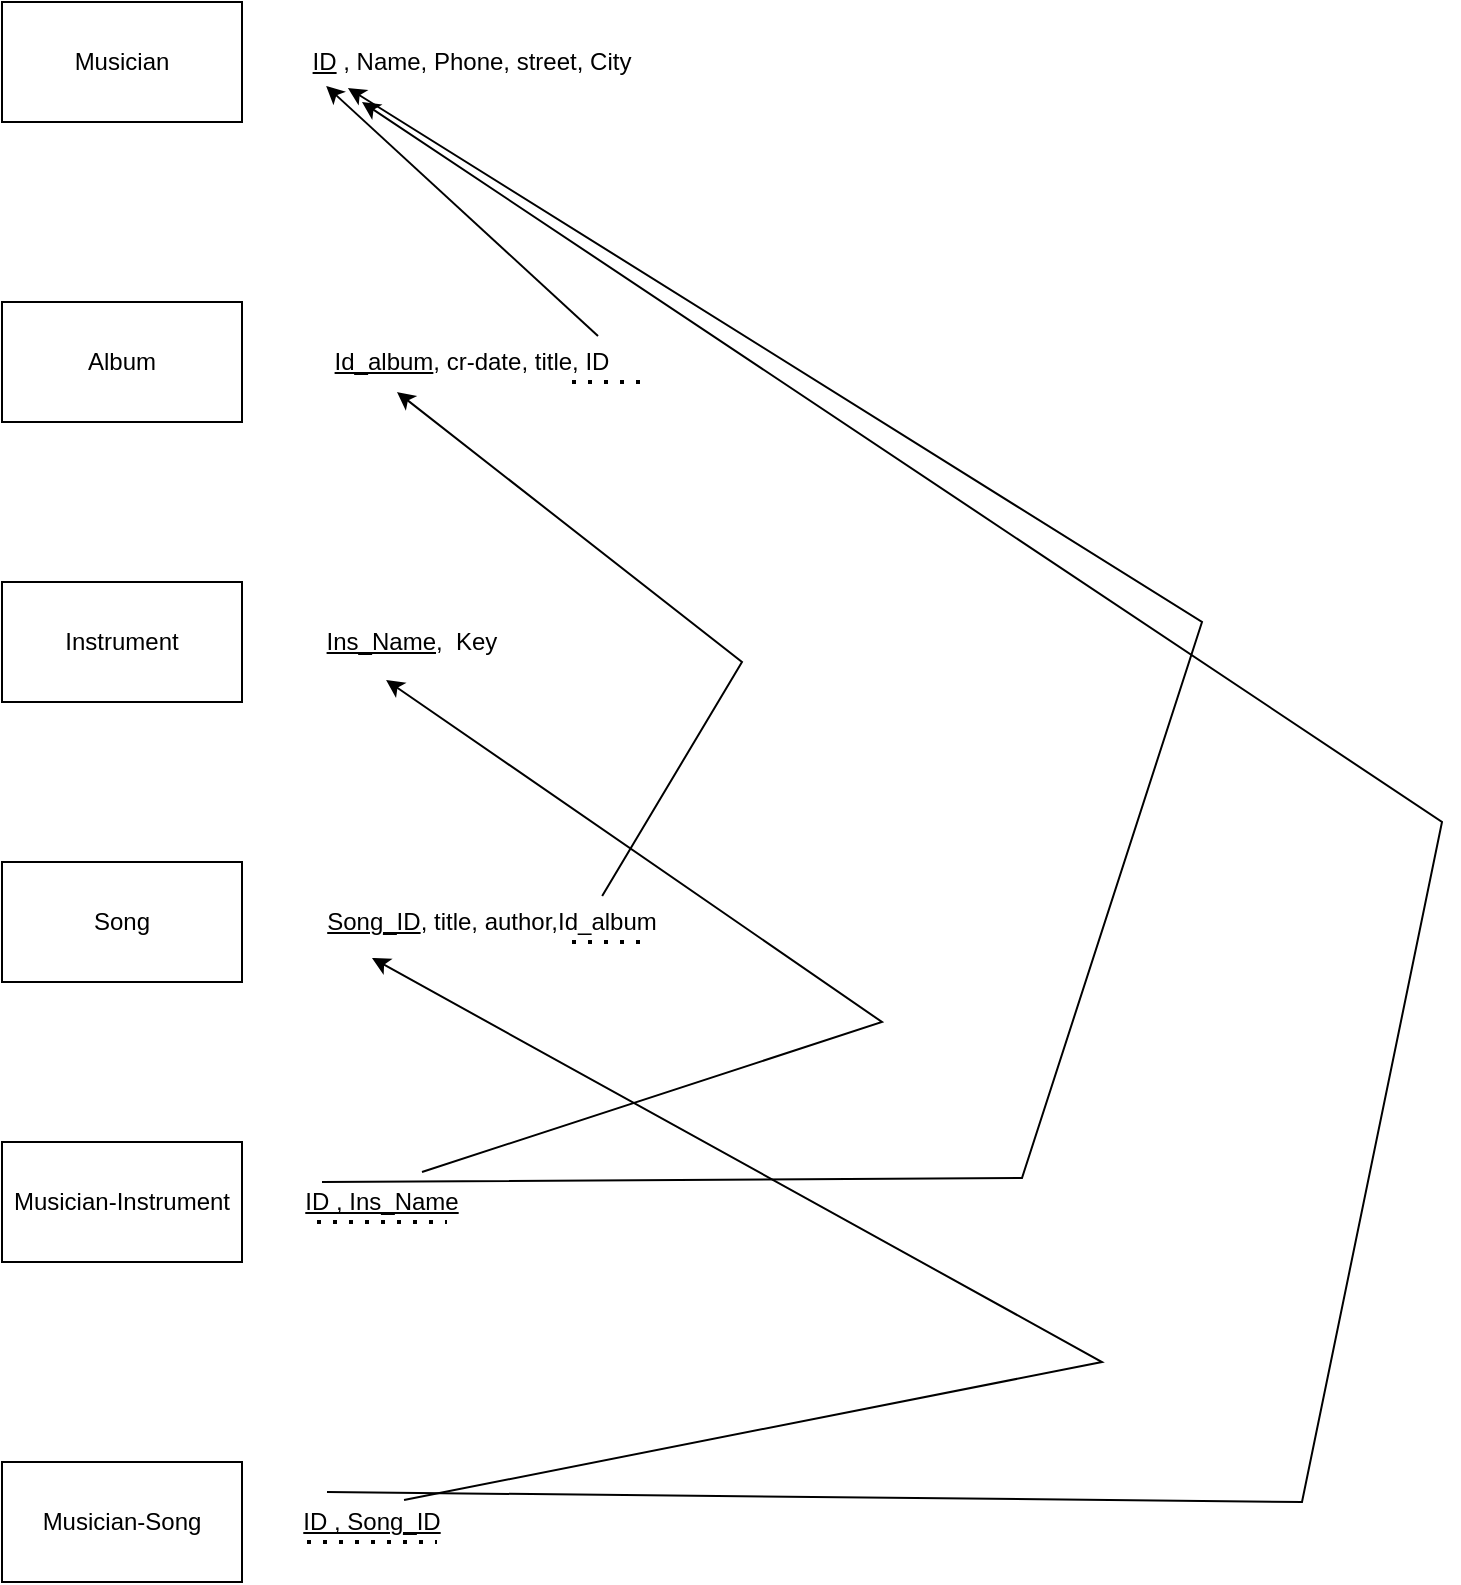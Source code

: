 <mxfile version="28.0.4">
  <diagram name="Page-1" id="7ZSHc32FTAZHLAhfMezp">
    <mxGraphModel dx="1426" dy="903" grid="1" gridSize="10" guides="1" tooltips="1" connect="1" arrows="1" fold="1" page="1" pageScale="1" pageWidth="850" pageHeight="1100" math="0" shadow="0">
      <root>
        <mxCell id="0" />
        <mxCell id="1" parent="0" />
        <mxCell id="yE6AP36Ys_rfPLglw9nZ-1" value="Musician-Song" style="rounded=0;whiteSpace=wrap;html=1;" vertex="1" parent="1">
          <mxGeometry x="10" y="740" width="120" height="60" as="geometry" />
        </mxCell>
        <mxCell id="yE6AP36Ys_rfPLglw9nZ-2" value="Musician-Instrument" style="rounded=0;whiteSpace=wrap;html=1;" vertex="1" parent="1">
          <mxGeometry x="10" y="580" width="120" height="60" as="geometry" />
        </mxCell>
        <mxCell id="yE6AP36Ys_rfPLglw9nZ-3" value="Song" style="rounded=0;whiteSpace=wrap;html=1;" vertex="1" parent="1">
          <mxGeometry x="10" y="440" width="120" height="60" as="geometry" />
        </mxCell>
        <mxCell id="yE6AP36Ys_rfPLglw9nZ-4" value="Instrument" style="rounded=0;whiteSpace=wrap;html=1;" vertex="1" parent="1">
          <mxGeometry x="10" y="300" width="120" height="60" as="geometry" />
        </mxCell>
        <mxCell id="yE6AP36Ys_rfPLglw9nZ-5" value="Album" style="rounded=0;whiteSpace=wrap;html=1;" vertex="1" parent="1">
          <mxGeometry x="10" y="160" width="120" height="60" as="geometry" />
        </mxCell>
        <mxCell id="yE6AP36Ys_rfPLglw9nZ-6" value="Musician" style="rounded=0;whiteSpace=wrap;html=1;" vertex="1" parent="1">
          <mxGeometry x="10" y="10" width="120" height="60" as="geometry" />
        </mxCell>
        <mxCell id="yE6AP36Ys_rfPLglw9nZ-7" value="&lt;u&gt;ID&lt;/u&gt; , Name, Phone, street, City" style="text;html=1;align=center;verticalAlign=middle;whiteSpace=wrap;rounded=0;" vertex="1" parent="1">
          <mxGeometry x="160" y="25" width="170" height="30" as="geometry" />
        </mxCell>
        <mxCell id="yE6AP36Ys_rfPLglw9nZ-8" value="&lt;u&gt;Id_album&lt;/u&gt;, cr-date, title, ID" style="text;html=1;align=center;verticalAlign=middle;whiteSpace=wrap;rounded=0;" vertex="1" parent="1">
          <mxGeometry x="170" y="175" width="150" height="30" as="geometry" />
        </mxCell>
        <mxCell id="yE6AP36Ys_rfPLglw9nZ-9" value="" style="endArrow=classic;html=1;rounded=0;exitX=0.92;exitY=0.067;exitDx=0;exitDy=0;exitPerimeter=0;entryX=0.071;entryY=0.9;entryDx=0;entryDy=0;entryPerimeter=0;" edge="1" parent="1" source="yE6AP36Ys_rfPLglw9nZ-8" target="yE6AP36Ys_rfPLglw9nZ-7">
          <mxGeometry width="50" height="50" relative="1" as="geometry">
            <mxPoint x="400" y="490" as="sourcePoint" />
            <mxPoint x="450" y="440" as="targetPoint" />
          </mxGeometry>
        </mxCell>
        <mxCell id="yE6AP36Ys_rfPLglw9nZ-10" value="&lt;u&gt;Ins_Name&lt;/u&gt;,&amp;nbsp; Key" style="text;html=1;align=center;verticalAlign=middle;whiteSpace=wrap;rounded=0;" vertex="1" parent="1">
          <mxGeometry x="170" y="315" width="90" height="30" as="geometry" />
        </mxCell>
        <mxCell id="yE6AP36Ys_rfPLglw9nZ-11" value="&lt;u&gt;Song_ID&lt;/u&gt;, title, author,Id_album" style="text;html=1;align=center;verticalAlign=middle;whiteSpace=wrap;rounded=0;" vertex="1" parent="1">
          <mxGeometry x="170" y="455" width="170" height="30" as="geometry" />
        </mxCell>
        <mxCell id="yE6AP36Ys_rfPLglw9nZ-12" value="&lt;u&gt;ID , Ins_Name&lt;/u&gt;" style="text;html=1;align=center;verticalAlign=middle;whiteSpace=wrap;rounded=0;" vertex="1" parent="1">
          <mxGeometry x="160" y="595" width="80" height="30" as="geometry" />
        </mxCell>
        <mxCell id="yE6AP36Ys_rfPLglw9nZ-13" value="&lt;u&gt;ID , Song_ID&lt;/u&gt;" style="text;html=1;align=center;verticalAlign=middle;whiteSpace=wrap;rounded=0;" vertex="1" parent="1">
          <mxGeometry x="150" y="755" width="90" height="30" as="geometry" />
        </mxCell>
        <mxCell id="yE6AP36Ys_rfPLglw9nZ-14" value="" style="endArrow=classic;html=1;rounded=0;exitX=0.824;exitY=0.067;exitDx=0;exitDy=0;exitPerimeter=0;entryX=0.25;entryY=1;entryDx=0;entryDy=0;" edge="1" parent="1" source="yE6AP36Ys_rfPLglw9nZ-11" target="yE6AP36Ys_rfPLglw9nZ-8">
          <mxGeometry width="50" height="50" relative="1" as="geometry">
            <mxPoint x="400" y="490" as="sourcePoint" />
            <mxPoint x="310" y="240" as="targetPoint" />
            <Array as="points">
              <mxPoint x="380" y="340" />
            </Array>
          </mxGeometry>
        </mxCell>
        <mxCell id="yE6AP36Ys_rfPLglw9nZ-15" value="" style="endArrow=classic;html=1;rounded=0;exitX=0.75;exitY=0;exitDx=0;exitDy=0;entryX=0.356;entryY=1.133;entryDx=0;entryDy=0;entryPerimeter=0;" edge="1" parent="1" source="yE6AP36Ys_rfPLglw9nZ-12" target="yE6AP36Ys_rfPLglw9nZ-10">
          <mxGeometry width="50" height="50" relative="1" as="geometry">
            <mxPoint x="400" y="490" as="sourcePoint" />
            <mxPoint x="450" y="440" as="targetPoint" />
            <Array as="points">
              <mxPoint x="450" y="520" />
            </Array>
          </mxGeometry>
        </mxCell>
        <mxCell id="yE6AP36Ys_rfPLglw9nZ-16" value="" style="endArrow=classic;html=1;rounded=0;entryX=0.135;entryY=0.933;entryDx=0;entryDy=0;entryPerimeter=0;" edge="1" parent="1" target="yE6AP36Ys_rfPLglw9nZ-7">
          <mxGeometry width="50" height="50" relative="1" as="geometry">
            <mxPoint x="170" y="600" as="sourcePoint" />
            <mxPoint x="520" y="70" as="targetPoint" />
            <Array as="points">
              <mxPoint x="520" y="598" />
              <mxPoint x="610" y="320" />
            </Array>
          </mxGeometry>
        </mxCell>
        <mxCell id="yE6AP36Ys_rfPLglw9nZ-17" value="" style="endArrow=classic;html=1;rounded=0;exitX=0.25;exitY=0;exitDx=0;exitDy=0;" edge="1" parent="1" source="yE6AP36Ys_rfPLglw9nZ-13">
          <mxGeometry width="50" height="50" relative="1" as="geometry">
            <mxPoint x="400" y="490" as="sourcePoint" />
            <mxPoint x="190" y="60" as="targetPoint" />
            <Array as="points">
              <mxPoint x="660" y="760" />
              <mxPoint x="730" y="420" />
            </Array>
          </mxGeometry>
        </mxCell>
        <mxCell id="yE6AP36Ys_rfPLglw9nZ-18" value="" style="endArrow=classic;html=1;rounded=0;exitX=0.678;exitY=0.133;exitDx=0;exitDy=0;exitPerimeter=0;entryX=0.147;entryY=1.1;entryDx=0;entryDy=0;entryPerimeter=0;" edge="1" parent="1" source="yE6AP36Ys_rfPLglw9nZ-13" target="yE6AP36Ys_rfPLglw9nZ-11">
          <mxGeometry width="50" height="50" relative="1" as="geometry">
            <mxPoint x="400" y="490" as="sourcePoint" />
            <mxPoint x="450" y="440" as="targetPoint" />
            <Array as="points">
              <mxPoint x="560" y="690" />
            </Array>
          </mxGeometry>
        </mxCell>
        <mxCell id="yE6AP36Ys_rfPLglw9nZ-19" value="" style="endArrow=none;dashed=1;html=1;dashPattern=1 3;strokeWidth=2;rounded=0;" edge="1" parent="1">
          <mxGeometry width="50" height="50" relative="1" as="geometry">
            <mxPoint x="167.5" y="620" as="sourcePoint" />
            <mxPoint x="232.5" y="620" as="targetPoint" />
            <Array as="points">
              <mxPoint x="202.5" y="620" />
            </Array>
          </mxGeometry>
        </mxCell>
        <mxCell id="yE6AP36Ys_rfPLglw9nZ-21" value="" style="endArrow=none;dashed=1;html=1;dashPattern=1 3;strokeWidth=2;rounded=0;" edge="1" parent="1">
          <mxGeometry width="50" height="50" relative="1" as="geometry">
            <mxPoint x="162.5" y="780" as="sourcePoint" />
            <mxPoint x="227.5" y="780" as="targetPoint" />
            <Array as="points">
              <mxPoint x="197.5" y="780" />
            </Array>
          </mxGeometry>
        </mxCell>
        <mxCell id="yE6AP36Ys_rfPLglw9nZ-23" value="" style="endArrow=none;dashed=1;html=1;dashPattern=1 3;strokeWidth=2;rounded=0;" edge="1" parent="1">
          <mxGeometry width="50" height="50" relative="1" as="geometry">
            <mxPoint x="295" y="480" as="sourcePoint" />
            <mxPoint x="325" y="480" as="targetPoint" />
            <Array as="points">
              <mxPoint x="330" y="480" />
            </Array>
          </mxGeometry>
        </mxCell>
        <mxCell id="yE6AP36Ys_rfPLglw9nZ-24" value="" style="endArrow=none;dashed=1;html=1;dashPattern=1 3;strokeWidth=2;rounded=0;" edge="1" parent="1">
          <mxGeometry width="50" height="50" relative="1" as="geometry">
            <mxPoint x="295" y="200" as="sourcePoint" />
            <mxPoint x="325" y="200" as="targetPoint" />
            <Array as="points">
              <mxPoint x="330" y="200" />
            </Array>
          </mxGeometry>
        </mxCell>
      </root>
    </mxGraphModel>
  </diagram>
</mxfile>
